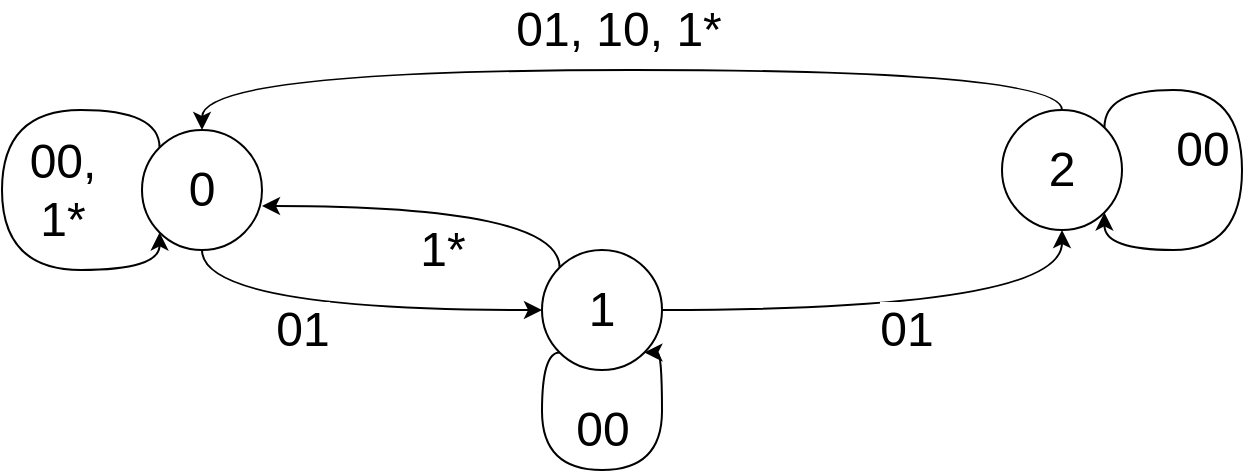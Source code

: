 <mxfile version="13.7.4" type="device"><diagram id="RiMdHVHI1EENwUTxnlgQ" name="Page-1"><mxGraphModel dx="868" dy="479" grid="1" gridSize="10" guides="1" tooltips="1" connect="1" arrows="1" fold="1" page="1" pageScale="1" pageWidth="827" pageHeight="1169" math="0" shadow="0"><root><mxCell id="0"/><mxCell id="1" parent="0"/><mxCell id="31YHd7LN0fy3cxatxFiq-1" value="&lt;font style=&quot;font-size: 24px&quot;&gt;0&lt;/font&gt;" style="ellipse;whiteSpace=wrap;html=1;aspect=fixed;" vertex="1" parent="1"><mxGeometry x="190" y="140" width="60" height="60" as="geometry"/></mxCell><mxCell id="31YHd7LN0fy3cxatxFiq-8" style="edgeStyle=orthogonalEdgeStyle;orthogonalLoop=1;jettySize=auto;html=1;entryX=0.5;entryY=1;entryDx=0;entryDy=0;curved=1;" edge="1" parent="1" source="31YHd7LN0fy3cxatxFiq-2" target="31YHd7LN0fy3cxatxFiq-3"><mxGeometry relative="1" as="geometry"/></mxCell><mxCell id="31YHd7LN0fy3cxatxFiq-9" value="&lt;font style=&quot;font-size: 24px&quot;&gt;01&lt;/font&gt;" style="edgeLabel;html=1;align=center;verticalAlign=middle;resizable=0;points=[];" vertex="1" connectable="0" parent="31YHd7LN0fy3cxatxFiq-8"><mxGeometry x="-0.177" y="-1" relative="1" as="geometry"><mxPoint x="23" y="9" as="offset"/></mxGeometry></mxCell><mxCell id="31YHd7LN0fy3cxatxFiq-12" value="&lt;font style=&quot;font-size: 24px&quot;&gt;00&lt;/font&gt;" style="edgeStyle=orthogonalEdgeStyle;curved=1;orthogonalLoop=1;jettySize=auto;html=1;strokeWidth=1;exitX=0;exitY=1;exitDx=0;exitDy=0;entryX=1;entryY=1;entryDx=0;entryDy=0;" edge="1" parent="1" source="31YHd7LN0fy3cxatxFiq-2" target="31YHd7LN0fy3cxatxFiq-2"><mxGeometry y="20" relative="1" as="geometry"><mxPoint x="520" y="380" as="targetPoint"/><Array as="points"><mxPoint x="390" y="251"/><mxPoint x="390" y="310"/><mxPoint x="450" y="310"/><mxPoint x="450" y="251"/></Array><mxPoint as="offset"/></mxGeometry></mxCell><mxCell id="31YHd7LN0fy3cxatxFiq-16" value="&lt;font style=&quot;font-size: 24px&quot;&gt;1*&lt;/font&gt;" style="edgeStyle=orthogonalEdgeStyle;curved=1;orthogonalLoop=1;jettySize=auto;html=1;exitX=0;exitY=0;exitDx=0;exitDy=0;entryX=1;entryY=0.633;entryDx=0;entryDy=0;entryPerimeter=0;strokeWidth=1;" edge="1" parent="1" source="31YHd7LN0fy3cxatxFiq-2" target="31YHd7LN0fy3cxatxFiq-1"><mxGeometry x="-0.002" y="22" relative="1" as="geometry"><Array as="points"><mxPoint x="399" y="178"/></Array><mxPoint as="offset"/></mxGeometry></mxCell><mxCell id="31YHd7LN0fy3cxatxFiq-2" value="&lt;font style=&quot;font-size: 24px&quot;&gt;1&lt;/font&gt;" style="ellipse;whiteSpace=wrap;html=1;aspect=fixed;" vertex="1" parent="1"><mxGeometry x="390" y="200" width="60" height="60" as="geometry"/></mxCell><mxCell id="31YHd7LN0fy3cxatxFiq-5" value="&lt;font style=&quot;font-size: 24px&quot;&gt;01, 10, 1*&lt;br&gt;&lt;/font&gt;" style="orthogonalLoop=1;jettySize=auto;html=1;entryX=0.5;entryY=0;entryDx=0;entryDy=0;edgeStyle=orthogonalEdgeStyle;strokeWidth=1;curved=1;" edge="1" parent="1" source="31YHd7LN0fy3cxatxFiq-3" target="31YHd7LN0fy3cxatxFiq-1"><mxGeometry x="0.008" y="-20" relative="1" as="geometry"><Array as="points"><mxPoint x="650" y="110"/><mxPoint x="220" y="110"/></Array><mxPoint as="offset"/></mxGeometry></mxCell><mxCell id="31YHd7LN0fy3cxatxFiq-3" value="&lt;font style=&quot;font-size: 24px&quot;&gt;2&lt;/font&gt;" style="ellipse;whiteSpace=wrap;html=1;aspect=fixed;" vertex="1" parent="1"><mxGeometry x="620" y="130" width="60" height="60" as="geometry"/></mxCell><mxCell id="31YHd7LN0fy3cxatxFiq-7" value="&lt;font style=&quot;font-size: 24px&quot;&gt;01&lt;br&gt;&lt;/font&gt;" style="edgeStyle=orthogonalEdgeStyle;orthogonalLoop=1;jettySize=auto;html=1;entryX=0;entryY=0.5;entryDx=0;entryDy=0;exitX=0.5;exitY=1;exitDx=0;exitDy=0;curved=1;" edge="1" parent="1" source="31YHd7LN0fy3cxatxFiq-1" target="31YHd7LN0fy3cxatxFiq-2"><mxGeometry x="-0.2" y="-10" relative="1" as="geometry"><mxPoint x="250" y="300.856" as="sourcePoint"/><mxPoint x="70" y="299.14" as="targetPoint"/><Array as="points"><mxPoint x="220" y="230"/></Array><mxPoint as="offset"/></mxGeometry></mxCell><mxCell id="31YHd7LN0fy3cxatxFiq-14" value="&lt;div&gt;&lt;font style=&quot;font-size: 24px&quot;&gt;00&lt;/font&gt;&lt;font style=&quot;font-size: 24px&quot;&gt;,&lt;font style=&quot;font-size: 24px&quot;&gt;&lt;font style=&quot;font-size: 24px&quot;&gt;&lt;br&gt;&lt;/font&gt;&lt;/font&gt;&lt;/font&gt;&lt;/div&gt;&lt;div&gt;&lt;font style=&quot;font-size: 24px&quot;&gt;&lt;font style=&quot;font-size: 24px&quot;&gt;&lt;font style=&quot;font-size: 24px&quot;&gt;1*&lt;/font&gt;&lt;br&gt;&lt;/font&gt;&lt;/font&gt;&lt;/div&gt;" style="edgeStyle=orthogonalEdgeStyle;curved=1;orthogonalLoop=1;jettySize=auto;html=1;exitX=0;exitY=0;exitDx=0;exitDy=0;entryX=0;entryY=1;entryDx=0;entryDy=0;strokeWidth=1;" edge="1" parent="1" source="31YHd7LN0fy3cxatxFiq-1" target="31YHd7LN0fy3cxatxFiq-1"><mxGeometry y="30" relative="1" as="geometry"><Array as="points"><mxPoint x="199" y="130"/><mxPoint x="120" y="130"/><mxPoint x="120" y="210"/><mxPoint x="199" y="210"/></Array><mxPoint as="offset"/></mxGeometry></mxCell><mxCell id="31YHd7LN0fy3cxatxFiq-15" value="&lt;font style=&quot;font-size: 24px&quot;&gt;00&lt;/font&gt;" style="edgeStyle=orthogonalEdgeStyle;curved=1;orthogonalLoop=1;jettySize=auto;html=1;exitX=1;exitY=0;exitDx=0;exitDy=0;entryX=1;entryY=1;entryDx=0;entryDy=0;strokeWidth=1;" edge="1" parent="1" source="31YHd7LN0fy3cxatxFiq-3" target="31YHd7LN0fy3cxatxFiq-3"><mxGeometry x="-0.078" y="-20" relative="1" as="geometry"><Array as="points"><mxPoint x="671" y="120"/><mxPoint x="740" y="120"/><mxPoint x="740" y="200"/><mxPoint x="671" y="200"/></Array><mxPoint as="offset"/></mxGeometry></mxCell></root></mxGraphModel></diagram></mxfile>